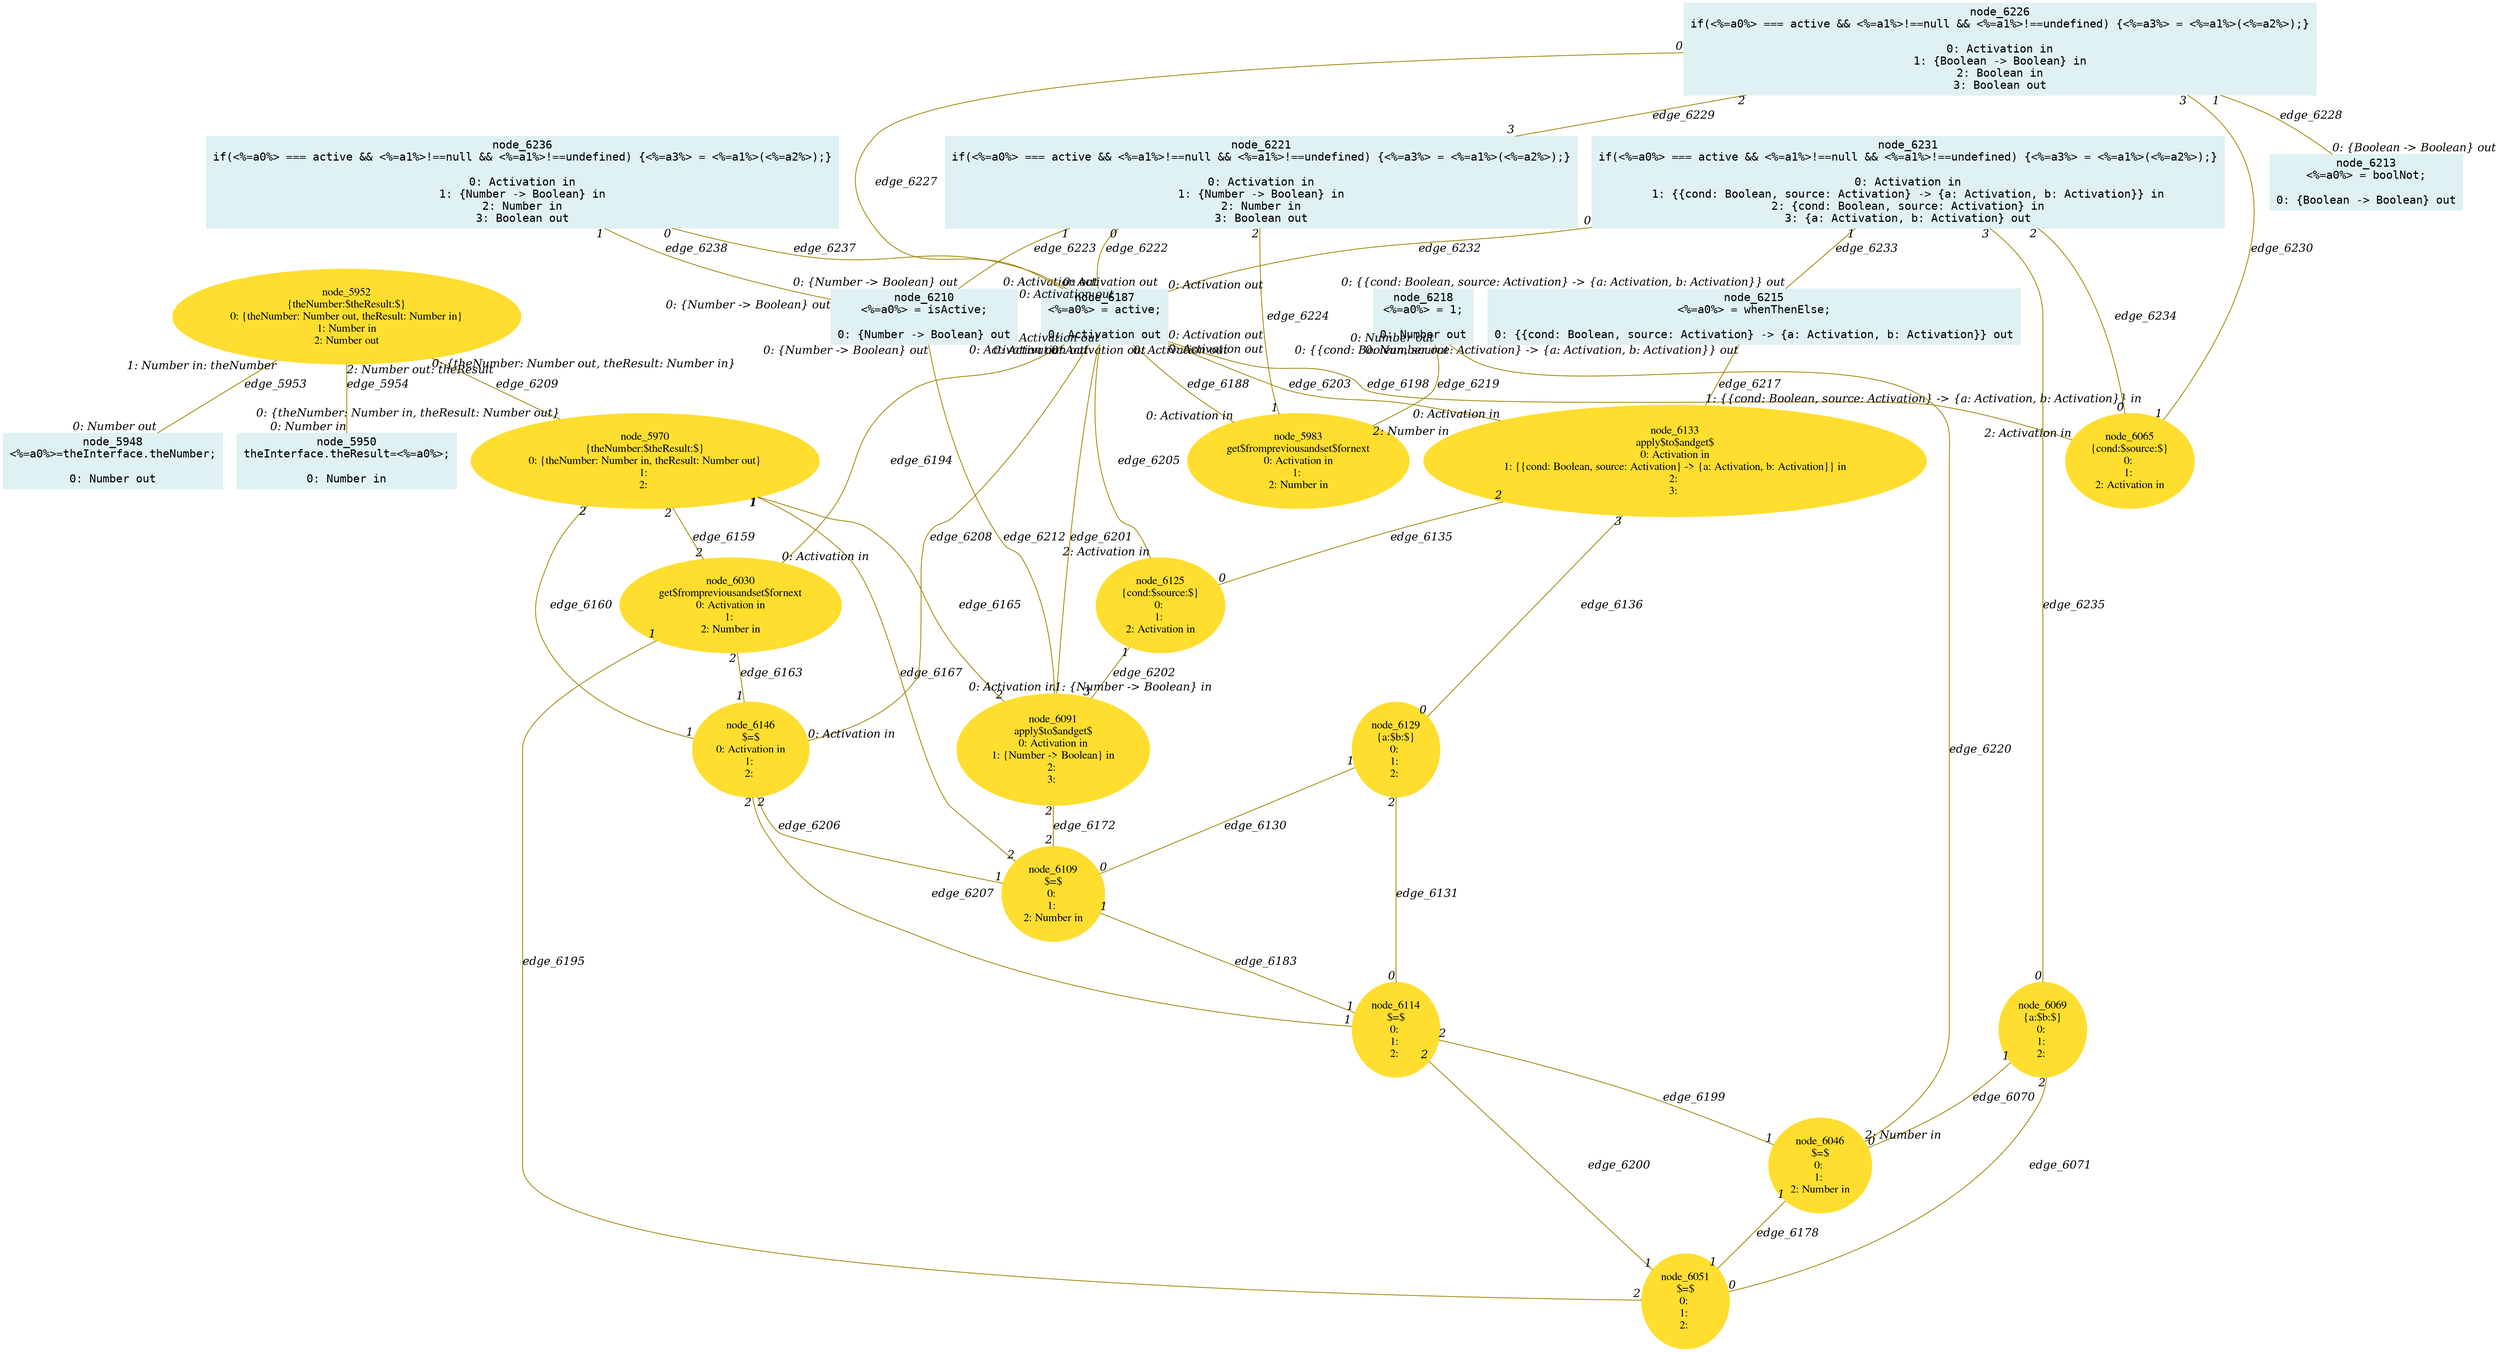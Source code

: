 digraph g{node_5948 [shape="box", style="filled", color="#dff1f2", fontname="Courier", label="node_5948
<%=a0%>=theInterface.theNumber;

0: Number out" ]
node_5950 [shape="box", style="filled", color="#dff1f2", fontname="Courier", label="node_5950
theInterface.theResult=<%=a0%>;

0: Number in" ]
node_5952 [shape="ellipse", style="filled", color="#ffde2f", fontname="Times", label="node_5952
{theNumber:$theResult:$}
0: {theNumber: Number out, theResult: Number in}
1: Number in
2: Number out" ]
node_5970 [shape="ellipse", style="filled", color="#ffde2f", fontname="Times", label="node_5970
{theNumber:$theResult:$}
0: {theNumber: Number in, theResult: Number out}
1: 
2: " ]
node_5983 [shape="ellipse", style="filled", color="#ffde2f", fontname="Times", label="node_5983
get$frompreviousandset$fornext
0: Activation in
1: 
2: Number in" ]
node_6030 [shape="ellipse", style="filled", color="#ffde2f", fontname="Times", label="node_6030
get$frompreviousandset$fornext
0: Activation in
1: 
2: Number in" ]
node_6046 [shape="ellipse", style="filled", color="#ffde2f", fontname="Times", label="node_6046
$=$
0: 
1: 
2: Number in" ]
node_6051 [shape="ellipse", style="filled", color="#ffde2f", fontname="Times", label="node_6051
$=$
0: 
1: 
2: " ]
node_6065 [shape="ellipse", style="filled", color="#ffde2f", fontname="Times", label="node_6065
{cond:$source:$}
0: 
1: 
2: Activation in" ]
node_6069 [shape="ellipse", style="filled", color="#ffde2f", fontname="Times", label="node_6069
{a:$b:$}
0: 
1: 
2: " ]
node_6091 [shape="ellipse", style="filled", color="#ffde2f", fontname="Times", label="node_6091
apply$to$andget$
0: Activation in
1: {Number -> Boolean} in
2: 
3: " ]
node_6109 [shape="ellipse", style="filled", color="#ffde2f", fontname="Times", label="node_6109
$=$
0: 
1: 
2: Number in" ]
node_6114 [shape="ellipse", style="filled", color="#ffde2f", fontname="Times", label="node_6114
$=$
0: 
1: 
2: " ]
node_6125 [shape="ellipse", style="filled", color="#ffde2f", fontname="Times", label="node_6125
{cond:$source:$}
0: 
1: 
2: Activation in" ]
node_6129 [shape="ellipse", style="filled", color="#ffde2f", fontname="Times", label="node_6129
{a:$b:$}
0: 
1: 
2: " ]
node_6133 [shape="ellipse", style="filled", color="#ffde2f", fontname="Times", label="node_6133
apply$to$andget$
0: Activation in
1: {{cond: Boolean, source: Activation} -> {a: Activation, b: Activation}} in
2: 
3: " ]
node_6146 [shape="ellipse", style="filled", color="#ffde2f", fontname="Times", label="node_6146
$=$
0: Activation in
1: 
2: " ]
node_6187 [shape="box", style="filled", color="#dff1f2", fontname="Courier", label="node_6187
<%=a0%> = active;

0: Activation out" ]
node_6210 [shape="box", style="filled", color="#dff1f2", fontname="Courier", label="node_6210
<%=a0%> = isActive;

0: {Number -> Boolean} out" ]
node_6213 [shape="box", style="filled", color="#dff1f2", fontname="Courier", label="node_6213
<%=a0%> = boolNot;

0: {Boolean -> Boolean} out" ]
node_6215 [shape="box", style="filled", color="#dff1f2", fontname="Courier", label="node_6215
<%=a0%> = whenThenElse;

0: {{cond: Boolean, source: Activation} -> {a: Activation, b: Activation}} out" ]
node_6218 [shape="box", style="filled", color="#dff1f2", fontname="Courier", label="node_6218
<%=a0%> = 1;

0: Number out" ]
node_6221 [shape="box", style="filled", color="#dff1f2", fontname="Courier", label="node_6221
if(<%=a0%> === active && <%=a1%>!==null && <%=a1%>!==undefined) {<%=a3%> = <%=a1%>(<%=a2%>);}

0: Activation in
1: {Number -> Boolean} in
2: Number in
3: Boolean out" ]
node_6226 [shape="box", style="filled", color="#dff1f2", fontname="Courier", label="node_6226
if(<%=a0%> === active && <%=a1%>!==null && <%=a1%>!==undefined) {<%=a3%> = <%=a1%>(<%=a2%>);}

0: Activation in
1: {Boolean -> Boolean} in
2: Boolean in
3: Boolean out" ]
node_6231 [shape="box", style="filled", color="#dff1f2", fontname="Courier", label="node_6231
if(<%=a0%> === active && <%=a1%>!==null && <%=a1%>!==undefined) {<%=a3%> = <%=a1%>(<%=a2%>);}

0: Activation in
1: {{cond: Boolean, source: Activation} -> {a: Activation, b: Activation}} in
2: {cond: Boolean, source: Activation} in
3: {a: Activation, b: Activation} out" ]
node_6236 [shape="box", style="filled", color="#dff1f2", fontname="Courier", label="node_6236
if(<%=a0%> === active && <%=a1%>!==null && <%=a1%>!==undefined) {<%=a3%> = <%=a1%>(<%=a2%>);}

0: Activation in
1: {Number -> Boolean} in
2: Number in
3: Boolean out" ]
node_5952 -> node_5948 [dir=none, arrowHead=none, fontname="Times-Italic", arrowsize=1, color="#9d8400", label="edge_5953",  headlabel="0: Number out", taillabel="1: Number in: theNumber" ]
node_5952 -> node_5950 [dir=none, arrowHead=none, fontname="Times-Italic", arrowsize=1, color="#9d8400", label="edge_5954",  headlabel="0: Number in", taillabel="2: Number out: theResult" ]
node_6069 -> node_6046 [dir=none, arrowHead=none, fontname="Times-Italic", arrowsize=1, color="#9d8400", label="edge_6070",  headlabel="0", taillabel="1" ]
node_6069 -> node_6051 [dir=none, arrowHead=none, fontname="Times-Italic", arrowsize=1, color="#9d8400", label="edge_6071",  headlabel="0", taillabel="2" ]
node_6129 -> node_6109 [dir=none, arrowHead=none, fontname="Times-Italic", arrowsize=1, color="#9d8400", label="edge_6130",  headlabel="0", taillabel="1" ]
node_6129 -> node_6114 [dir=none, arrowHead=none, fontname="Times-Italic", arrowsize=1, color="#9d8400", label="edge_6131",  headlabel="0", taillabel="2" ]
node_6133 -> node_6125 [dir=none, arrowHead=none, fontname="Times-Italic", arrowsize=1, color="#9d8400", label="edge_6135",  headlabel="0", taillabel="2" ]
node_6133 -> node_6129 [dir=none, arrowHead=none, fontname="Times-Italic", arrowsize=1, color="#9d8400", label="edge_6136",  headlabel="0", taillabel="3" ]
node_5970 -> node_6030 [dir=none, arrowHead=none, fontname="Times-Italic", arrowsize=1, color="#9d8400", label="edge_6159",  headlabel="2", taillabel="2" ]
node_5970 -> node_6146 [dir=none, arrowHead=none, fontname="Times-Italic", arrowsize=1, color="#9d8400", label="edge_6160",  headlabel="1", taillabel="2" ]
node_6030 -> node_6146 [dir=none, arrowHead=none, fontname="Times-Italic", arrowsize=1, color="#9d8400", label="edge_6163",  headlabel="1", taillabel="2" ]
node_5970 -> node_6091 [dir=none, arrowHead=none, fontname="Times-Italic", arrowsize=1, color="#9d8400", label="edge_6165",  headlabel="2", taillabel="1" ]
node_5970 -> node_6109 [dir=none, arrowHead=none, fontname="Times-Italic", arrowsize=1, color="#9d8400", label="edge_6167",  headlabel="2", taillabel="1" ]
node_6091 -> node_6109 [dir=none, arrowHead=none, fontname="Times-Italic", arrowsize=1, color="#9d8400", label="edge_6172",  headlabel="2", taillabel="2" ]
node_6046 -> node_6051 [dir=none, arrowHead=none, fontname="Times-Italic", arrowsize=1, color="#9d8400", label="edge_6178",  headlabel="1", taillabel="1" ]
node_6109 -> node_6114 [dir=none, arrowHead=none, fontname="Times-Italic", arrowsize=1, color="#9d8400", label="edge_6183",  headlabel="1", taillabel="1" ]
node_6187 -> node_5983 [dir=none, arrowHead=none, fontname="Times-Italic", arrowsize=1, color="#9d8400", label="edge_6188",  headlabel="0: Activation in", taillabel="0: Activation out" ]
node_6187 -> node_6030 [dir=none, arrowHead=none, fontname="Times-Italic", arrowsize=1, color="#9d8400", label="edge_6194",  headlabel="0: Activation in", taillabel="0: Activation out" ]
node_6051 -> node_6030 [dir=none, arrowHead=none, fontname="Times-Italic", arrowsize=1, color="#9d8400", label="edge_6195",  headlabel="1", taillabel="2" ]
node_6187 -> node_6065 [dir=none, arrowHead=none, fontname="Times-Italic", arrowsize=1, color="#9d8400", label="edge_6198",  headlabel="2: Activation in", taillabel="0: Activation out" ]
node_6114 -> node_6046 [dir=none, arrowHead=none, fontname="Times-Italic", arrowsize=1, color="#9d8400", label="edge_6199",  headlabel="1", taillabel="2" ]
node_6114 -> node_6051 [dir=none, arrowHead=none, fontname="Times-Italic", arrowsize=1, color="#9d8400", label="edge_6200",  headlabel="1", taillabel="2" ]
node_6187 -> node_6091 [dir=none, arrowHead=none, fontname="Times-Italic", arrowsize=1, color="#9d8400", label="edge_6201",  headlabel="0: Activation in", taillabel="0: Activation out" ]
node_6125 -> node_6091 [dir=none, arrowHead=none, fontname="Times-Italic", arrowsize=1, color="#9d8400", label="edge_6202",  headlabel="3", taillabel="1" ]
node_6187 -> node_6133 [dir=none, arrowHead=none, fontname="Times-Italic", arrowsize=1, color="#9d8400", label="edge_6203",  headlabel="0: Activation in", taillabel="0: Activation out" ]
node_6187 -> node_6125 [dir=none, arrowHead=none, fontname="Times-Italic", arrowsize=1, color="#9d8400", label="edge_6205",  headlabel="2: Activation in", taillabel="0: Activation out" ]
node_6146 -> node_6109 [dir=none, arrowHead=none, fontname="Times-Italic", arrowsize=1, color="#9d8400", label="edge_6206",  headlabel="1", taillabel="2" ]
node_6146 -> node_6114 [dir=none, arrowHead=none, fontname="Times-Italic", arrowsize=1, color="#9d8400", label="edge_6207",  headlabel="1", taillabel="2" ]
node_6187 -> node_6146 [dir=none, arrowHead=none, fontname="Times-Italic", arrowsize=1, color="#9d8400", label="edge_6208",  headlabel="0: Activation in", taillabel="0: Activation out" ]
node_5952 -> node_5970 [dir=none, arrowHead=none, fontname="Times-Italic", arrowsize=1, color="#9d8400", label="edge_6209",  headlabel="0: {theNumber: Number in, theResult: Number out}", taillabel="0: {theNumber: Number out, theResult: Number in}" ]
node_6210 -> node_6091 [dir=none, arrowHead=none, fontname="Times-Italic", arrowsize=1, color="#9d8400", label="edge_6212",  headlabel="1: {Number -> Boolean} in", taillabel="0: {Number -> Boolean} out" ]
node_6215 -> node_6133 [dir=none, arrowHead=none, fontname="Times-Italic", arrowsize=1, color="#9d8400", label="edge_6217",  headlabel="1: {{cond: Boolean, source: Activation} -> {a: Activation, b: Activation}} in", taillabel="0: {{cond: Boolean, source: Activation} -> {a: Activation, b: Activation}} out" ]
node_6218 -> node_5983 [dir=none, arrowHead=none, fontname="Times-Italic", arrowsize=1, color="#9d8400", label="edge_6219",  headlabel="2: Number in", taillabel="0: Number out" ]
node_6218 -> node_6046 [dir=none, arrowHead=none, fontname="Times-Italic", arrowsize=1, color="#9d8400", label="edge_6220",  headlabel="2: Number in", taillabel="0: Number out" ]
node_6221 -> node_6187 [dir=none, arrowHead=none, fontname="Times-Italic", arrowsize=1, color="#9d8400", label="edge_6222",  headlabel="0: Activation out", taillabel="0" ]
node_6221 -> node_6210 [dir=none, arrowHead=none, fontname="Times-Italic", arrowsize=1, color="#9d8400", label="edge_6223",  headlabel="0: {Number -> Boolean} out", taillabel="1" ]
node_6221 -> node_5983 [dir=none, arrowHead=none, fontname="Times-Italic", arrowsize=1, color="#9d8400", label="edge_6224",  headlabel="1", taillabel="2" ]
node_6226 -> node_6187 [dir=none, arrowHead=none, fontname="Times-Italic", arrowsize=1, color="#9d8400", label="edge_6227",  headlabel="0: Activation out", taillabel="0" ]
node_6226 -> node_6213 [dir=none, arrowHead=none, fontname="Times-Italic", arrowsize=1, color="#9d8400", label="edge_6228",  headlabel="0: {Boolean -> Boolean} out", taillabel="1" ]
node_6226 -> node_6221 [dir=none, arrowHead=none, fontname="Times-Italic", arrowsize=1, color="#9d8400", label="edge_6229",  headlabel="3", taillabel="2" ]
node_6226 -> node_6065 [dir=none, arrowHead=none, fontname="Times-Italic", arrowsize=1, color="#9d8400", label="edge_6230",  headlabel="1", taillabel="3" ]
node_6231 -> node_6187 [dir=none, arrowHead=none, fontname="Times-Italic", arrowsize=1, color="#9d8400", label="edge_6232",  headlabel="0: Activation out", taillabel="0" ]
node_6231 -> node_6215 [dir=none, arrowHead=none, fontname="Times-Italic", arrowsize=1, color="#9d8400", label="edge_6233",  headlabel="0: {{cond: Boolean, source: Activation} -> {a: Activation, b: Activation}} out", taillabel="1" ]
node_6231 -> node_6065 [dir=none, arrowHead=none, fontname="Times-Italic", arrowsize=1, color="#9d8400", label="edge_6234",  headlabel="0", taillabel="2" ]
node_6231 -> node_6069 [dir=none, arrowHead=none, fontname="Times-Italic", arrowsize=1, color="#9d8400", label="edge_6235",  headlabel="0", taillabel="3" ]
node_6236 -> node_6187 [dir=none, arrowHead=none, fontname="Times-Italic", arrowsize=1, color="#9d8400", label="edge_6237",  headlabel="0: Activation out", taillabel="0" ]
node_6236 -> node_6210 [dir=none, arrowHead=none, fontname="Times-Italic", arrowsize=1, color="#9d8400", label="edge_6238",  headlabel="0: {Number -> Boolean} out", taillabel="1" ]
}
